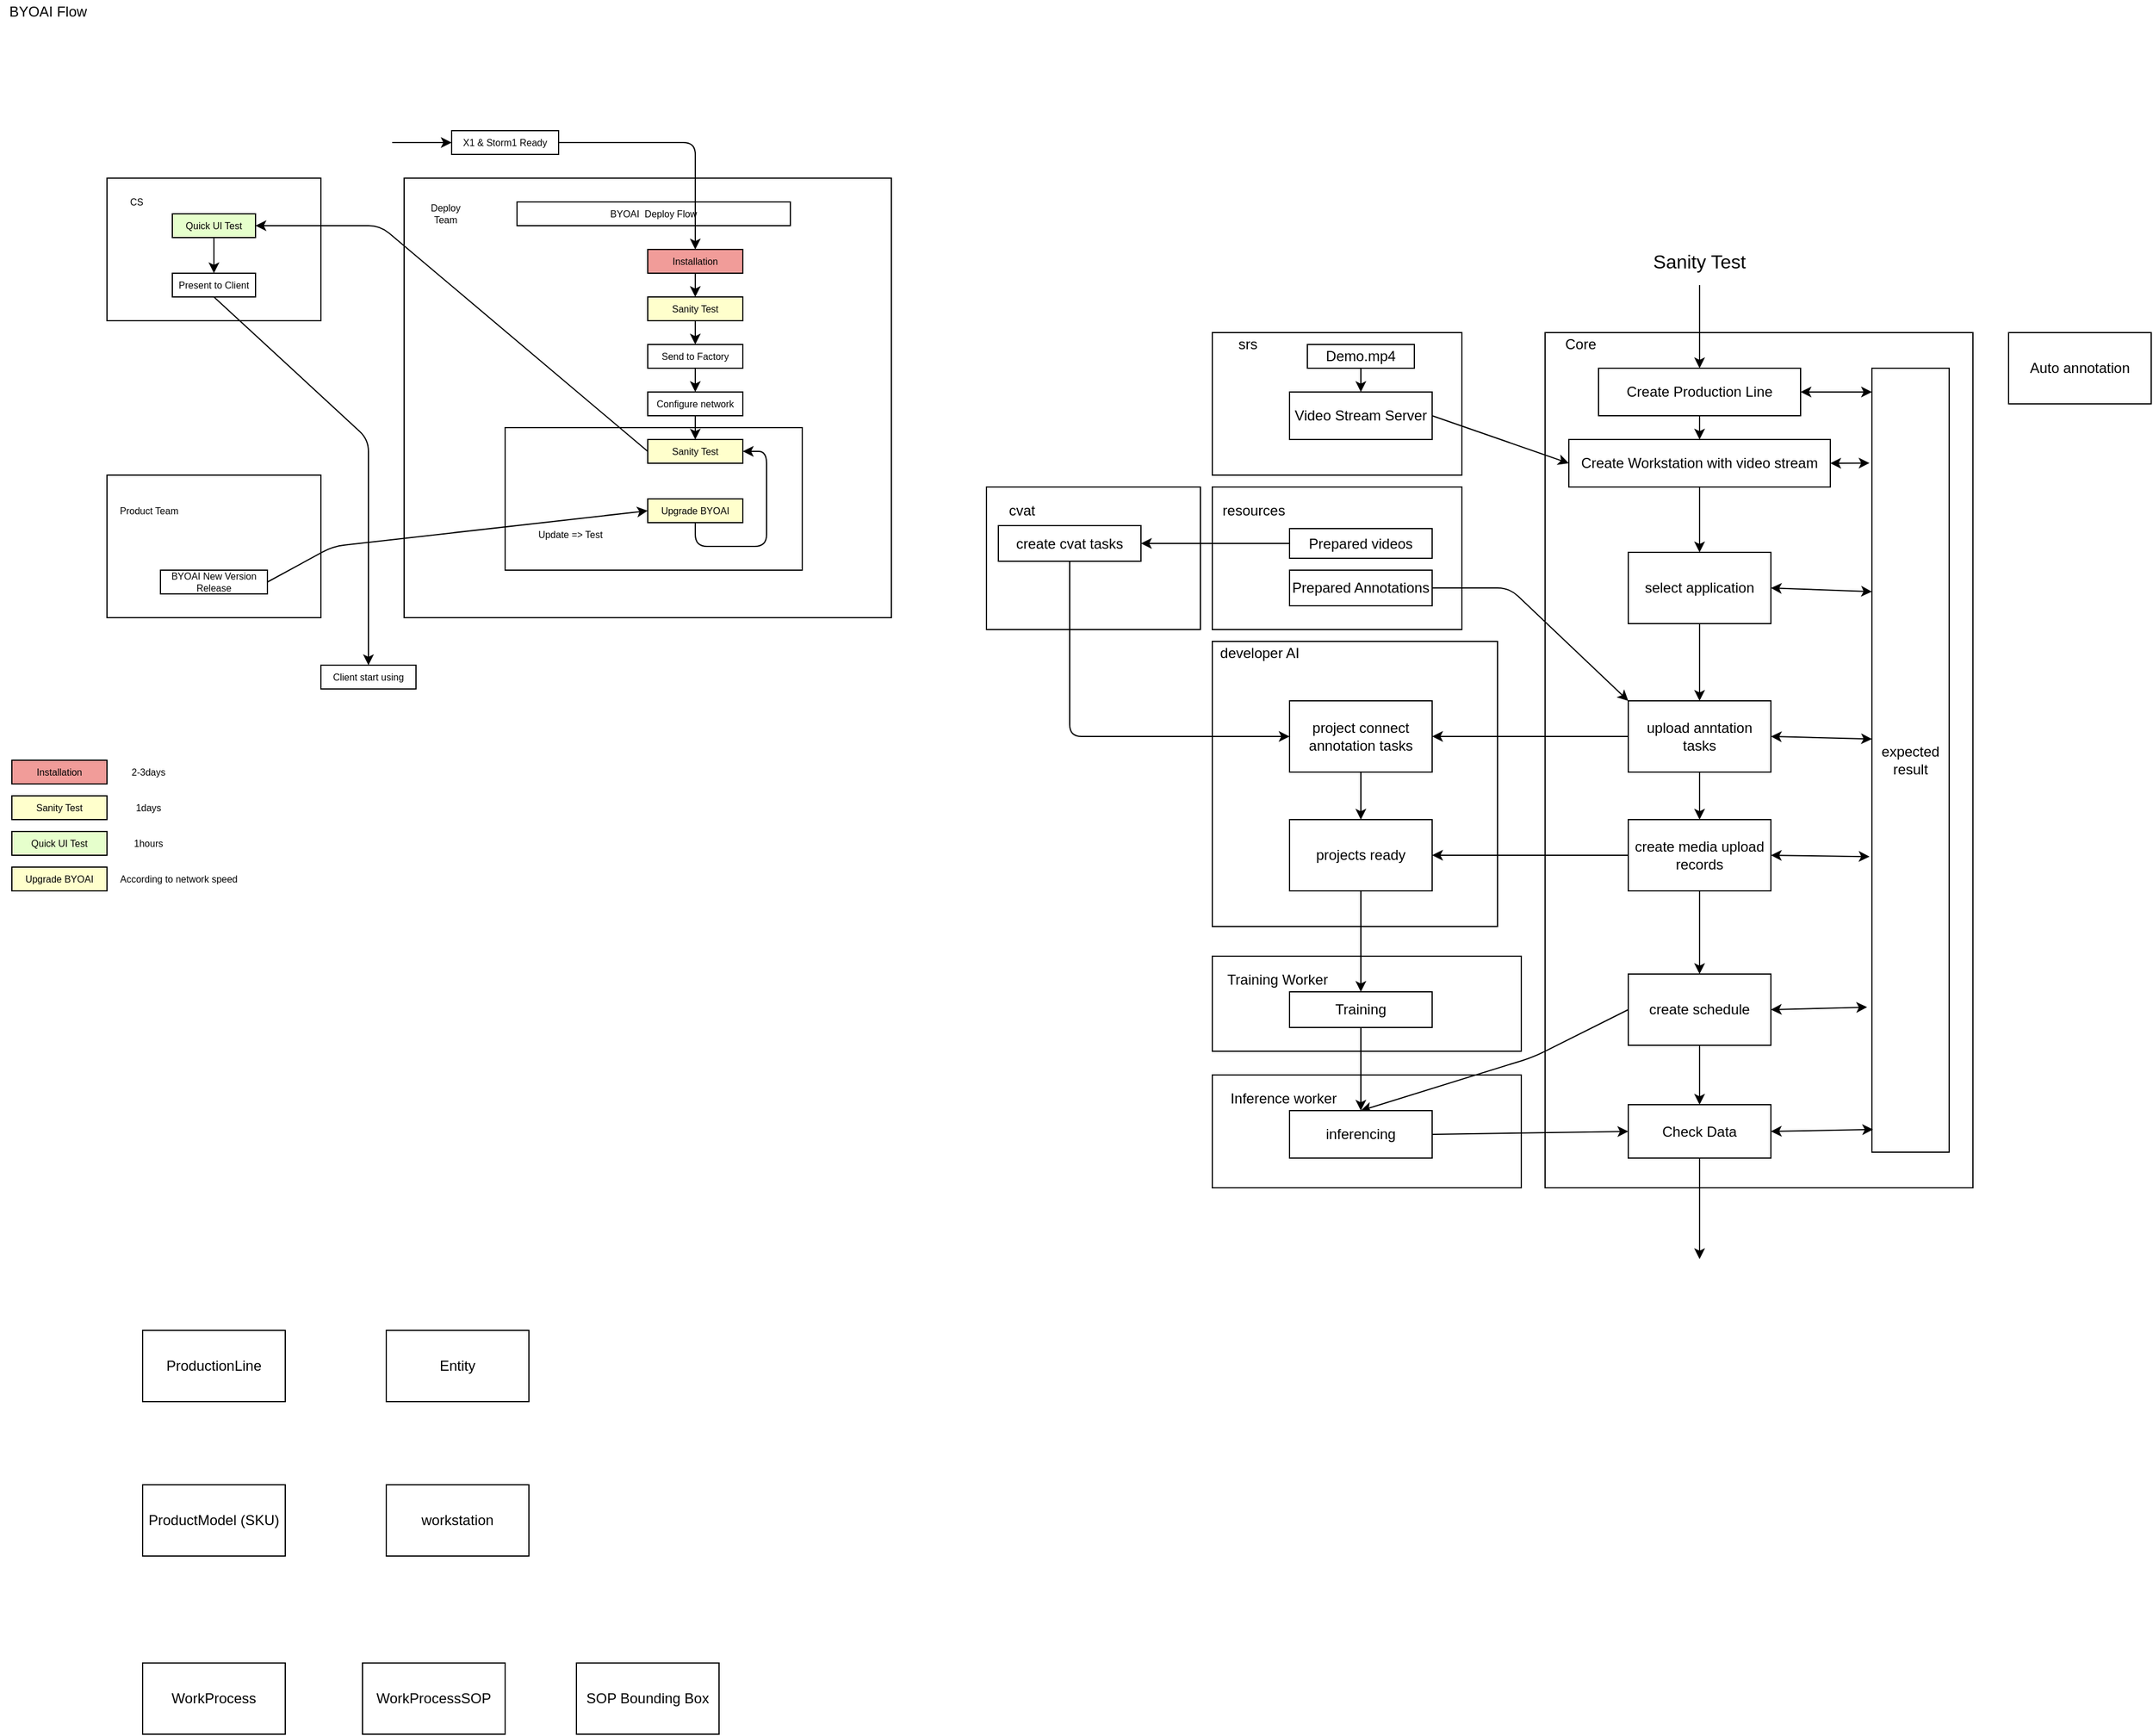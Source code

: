 <mxfile version="14.4.3" type="github">
  <diagram id="EJ-8bm11QLcLi5T-vXhF" name="Page-1">
    <mxGraphModel dx="1550" dy="832" grid="1" gridSize="10" guides="1" tooltips="1" connect="1" arrows="1" fold="1" page="1" pageScale="1" pageWidth="850" pageHeight="1100" math="0" shadow="0">
      <root>
        <mxCell id="0" />
        <mxCell id="1" parent="0" />
        <mxCell id="vZwNGUMptV3ykFQngnNF-58" value="" style="rounded=0;whiteSpace=wrap;html=1;" parent="1" vertex="1">
          <mxGeometry x="1050" y="945" width="260" height="95" as="geometry" />
        </mxCell>
        <mxCell id="vZwNGUMptV3ykFQngnNF-54" value="" style="rounded=0;whiteSpace=wrap;html=1;" parent="1" vertex="1">
          <mxGeometry x="1050" y="845" width="260" height="80" as="geometry" />
        </mxCell>
        <mxCell id="vZwNGUMptV3ykFQngnNF-27" value="" style="rounded=0;whiteSpace=wrap;html=1;" parent="1" vertex="1">
          <mxGeometry x="1050" y="450" width="210" height="120" as="geometry" />
        </mxCell>
        <mxCell id="vZwNGUMptV3ykFQngnNF-18" value="" style="rounded=0;whiteSpace=wrap;html=1;" parent="1" vertex="1">
          <mxGeometry x="1050" y="580" width="240" height="240" as="geometry" />
        </mxCell>
        <mxCell id="vZwNGUMptV3ykFQngnNF-16" value="" style="rounded=0;whiteSpace=wrap;html=1;" parent="1" vertex="1">
          <mxGeometry x="1050" y="320" width="210" height="120" as="geometry" />
        </mxCell>
        <mxCell id="vZwNGUMptV3ykFQngnNF-12" value="" style="rounded=0;whiteSpace=wrap;html=1;" parent="1" vertex="1">
          <mxGeometry x="1330" y="320" width="360" height="720" as="geometry" />
        </mxCell>
        <mxCell id="hkcfiitKyaItqLOflqOH-59" value="" style="rounded=0;whiteSpace=wrap;html=1;fillColor=#FFFFFF;fontSize=8;" parent="1" vertex="1">
          <mxGeometry x="370" y="190" width="410" height="370" as="geometry" />
        </mxCell>
        <mxCell id="hkcfiitKyaItqLOflqOH-52" value="" style="rounded=0;whiteSpace=wrap;html=1;fontSize=8;" parent="1" vertex="1">
          <mxGeometry x="120" y="440" width="180" height="120" as="geometry" />
        </mxCell>
        <mxCell id="hkcfiitKyaItqLOflqOH-48" value="" style="rounded=0;whiteSpace=wrap;html=1;fontSize=8;" parent="1" vertex="1">
          <mxGeometry x="120" y="190" width="180" height="120" as="geometry" />
        </mxCell>
        <mxCell id="hkcfiitKyaItqLOflqOH-45" value="" style="rounded=0;whiteSpace=wrap;html=1;fontSize=8;" parent="1" vertex="1">
          <mxGeometry x="455" y="400" width="250" height="120" as="geometry" />
        </mxCell>
        <mxCell id="hkcfiitKyaItqLOflqOH-1" value="Quick UI Test" style="rounded=0;whiteSpace=wrap;html=1;fontSize=8;fillColor=#E6FFCC;" parent="1" vertex="1">
          <mxGeometry x="175" y="220" width="70" height="20" as="geometry" />
        </mxCell>
        <mxCell id="hkcfiitKyaItqLOflqOH-2" value="BYOAI Flow" style="text;html=1;align=center;verticalAlign=middle;resizable=0;points=[];autosize=1;" parent="1" vertex="1">
          <mxGeometry x="30" y="40" width="80" height="20" as="geometry" />
        </mxCell>
        <mxCell id="hkcfiitKyaItqLOflqOH-3" value="Present to Client" style="rounded=0;whiteSpace=wrap;html=1;fontSize=8;" parent="1" vertex="1">
          <mxGeometry x="175" y="270" width="70" height="20" as="geometry" />
        </mxCell>
        <mxCell id="hkcfiitKyaItqLOflqOH-4" value="" style="endArrow=classic;html=1;exitX=0.5;exitY=1;exitDx=0;exitDy=0;entryX=0.5;entryY=0;entryDx=0;entryDy=0;" parent="1" source="hkcfiitKyaItqLOflqOH-1" target="hkcfiitKyaItqLOflqOH-3" edge="1">
          <mxGeometry width="50" height="50" relative="1" as="geometry">
            <mxPoint x="425" y="270" as="sourcePoint" />
            <mxPoint x="475" y="220" as="targetPoint" />
          </mxGeometry>
        </mxCell>
        <mxCell id="hkcfiitKyaItqLOflqOH-10" value="" style="endArrow=classic;html=1;exitX=0;exitY=0.5;exitDx=0;exitDy=0;entryX=1;entryY=0.5;entryDx=0;entryDy=0;" parent="1" source="hkcfiitKyaItqLOflqOH-27" target="hkcfiitKyaItqLOflqOH-1" edge="1">
          <mxGeometry width="50" height="50" relative="1" as="geometry">
            <mxPoint x="135" y="390" as="sourcePoint" />
            <mxPoint x="265" y="395" as="targetPoint" />
            <Array as="points">
              <mxPoint x="350" y="230" />
            </Array>
          </mxGeometry>
        </mxCell>
        <mxCell id="hkcfiitKyaItqLOflqOH-11" value="BYOAI&amp;nbsp; Deploy Flow" style="rounded=0;whiteSpace=wrap;html=1;fontSize=8;" parent="1" vertex="1">
          <mxGeometry x="465" y="210" width="230" height="20" as="geometry" />
        </mxCell>
        <mxCell id="hkcfiitKyaItqLOflqOH-15" value="Installation" style="rounded=0;whiteSpace=wrap;html=1;fontSize=8;fillColor=#F19C99;" parent="1" vertex="1">
          <mxGeometry x="575" y="250" width="80" height="20" as="geometry" />
        </mxCell>
        <mxCell id="hkcfiitKyaItqLOflqOH-16" value="X1 &amp;amp; Storm1 Ready" style="rounded=0;whiteSpace=wrap;html=1;fontSize=8;" parent="1" vertex="1">
          <mxGeometry x="410" y="150" width="90" height="20" as="geometry" />
        </mxCell>
        <mxCell id="hkcfiitKyaItqLOflqOH-17" value="" style="endArrow=classic;html=1;entryX=0;entryY=0.5;entryDx=0;entryDy=0;fontSize=8;" parent="1" target="hkcfiitKyaItqLOflqOH-16" edge="1">
          <mxGeometry width="50" height="50" relative="1" as="geometry">
            <mxPoint x="360" y="160" as="sourcePoint" />
            <mxPoint x="455" y="450" as="targetPoint" />
          </mxGeometry>
        </mxCell>
        <mxCell id="hkcfiitKyaItqLOflqOH-18" value="" style="endArrow=classic;html=1;exitX=1;exitY=0.5;exitDx=0;exitDy=0;entryX=0.5;entryY=0;entryDx=0;entryDy=0;fontSize=8;" parent="1" source="hkcfiitKyaItqLOflqOH-16" target="hkcfiitKyaItqLOflqOH-15" edge="1">
          <mxGeometry width="50" height="50" relative="1" as="geometry">
            <mxPoint x="405" y="500" as="sourcePoint" />
            <mxPoint x="455" y="450" as="targetPoint" />
            <Array as="points">
              <mxPoint x="615" y="160" />
            </Array>
          </mxGeometry>
        </mxCell>
        <mxCell id="hkcfiitKyaItqLOflqOH-20" value="BYOAI New Version Release" style="rounded=0;whiteSpace=wrap;html=1;fontSize=8;" parent="1" vertex="1">
          <mxGeometry x="165" y="520" width="90" height="20" as="geometry" />
        </mxCell>
        <mxCell id="hkcfiitKyaItqLOflqOH-21" value="" style="endArrow=classic;html=1;exitX=0.5;exitY=1;exitDx=0;exitDy=0;fontSize=8;entryX=0.5;entryY=0;entryDx=0;entryDy=0;" parent="1" source="hkcfiitKyaItqLOflqOH-15" target="hkcfiitKyaItqLOflqOH-22" edge="1">
          <mxGeometry width="50" height="50" relative="1" as="geometry">
            <mxPoint x="405" y="490" as="sourcePoint" />
            <mxPoint x="640" y="370" as="targetPoint" />
            <Array as="points" />
          </mxGeometry>
        </mxCell>
        <mxCell id="hkcfiitKyaItqLOflqOH-22" value="Sanity Test" style="rounded=0;whiteSpace=wrap;html=1;fontSize=8;fillColor=#FFFFCC;" parent="1" vertex="1">
          <mxGeometry x="575" y="290" width="80" height="20" as="geometry" />
        </mxCell>
        <mxCell id="hkcfiitKyaItqLOflqOH-23" value="" style="endArrow=classic;html=1;exitX=0.5;exitY=1;exitDx=0;exitDy=0;fontSize=8;entryX=0.5;entryY=0;entryDx=0;entryDy=0;" parent="1" source="hkcfiitKyaItqLOflqOH-22" target="hkcfiitKyaItqLOflqOH-24" edge="1">
          <mxGeometry width="50" height="50" relative="1" as="geometry">
            <mxPoint x="405" y="490" as="sourcePoint" />
            <mxPoint x="640" y="450" as="targetPoint" />
          </mxGeometry>
        </mxCell>
        <mxCell id="hkcfiitKyaItqLOflqOH-24" value="Send to Factory" style="rounded=0;whiteSpace=wrap;html=1;fontSize=8;" parent="1" vertex="1">
          <mxGeometry x="575" y="330" width="80" height="20" as="geometry" />
        </mxCell>
        <mxCell id="hkcfiitKyaItqLOflqOH-26" value="Configure network" style="rounded=0;whiteSpace=wrap;html=1;fontSize=8;" parent="1" vertex="1">
          <mxGeometry x="575" y="370" width="80" height="20" as="geometry" />
        </mxCell>
        <mxCell id="hkcfiitKyaItqLOflqOH-27" value="Sanity Test" style="rounded=0;whiteSpace=wrap;html=1;fontSize=8;fillColor=#FFFFCC;" parent="1" vertex="1">
          <mxGeometry x="575" y="410" width="80" height="20" as="geometry" />
        </mxCell>
        <mxCell id="hkcfiitKyaItqLOflqOH-29" value="" style="endArrow=classic;html=1;exitX=0.5;exitY=1;exitDx=0;exitDy=0;fontSize=8;entryX=0.5;entryY=0;entryDx=0;entryDy=0;" parent="1" source="hkcfiitKyaItqLOflqOH-24" target="hkcfiitKyaItqLOflqOH-26" edge="1">
          <mxGeometry width="50" height="50" relative="1" as="geometry">
            <mxPoint x="625" y="280" as="sourcePoint" />
            <mxPoint x="665" y="360" as="targetPoint" />
            <Array as="points" />
          </mxGeometry>
        </mxCell>
        <mxCell id="hkcfiitKyaItqLOflqOH-30" value="" style="endArrow=classic;html=1;exitX=0.5;exitY=1;exitDx=0;exitDy=0;fontSize=8;entryX=0.5;entryY=0;entryDx=0;entryDy=0;" parent="1" source="hkcfiitKyaItqLOflqOH-26" target="hkcfiitKyaItqLOflqOH-27" edge="1">
          <mxGeometry width="50" height="50" relative="1" as="geometry">
            <mxPoint x="635" y="290" as="sourcePoint" />
            <mxPoint x="635" y="310" as="targetPoint" />
            <Array as="points" />
          </mxGeometry>
        </mxCell>
        <mxCell id="hkcfiitKyaItqLOflqOH-33" value="Upgrade BYOAI" style="rounded=0;whiteSpace=wrap;html=1;fontSize=8;fillColor=#FFFFCC;" parent="1" vertex="1">
          <mxGeometry x="575" y="460" width="80" height="20" as="geometry" />
        </mxCell>
        <mxCell id="hkcfiitKyaItqLOflqOH-40" value="Client start using" style="rounded=0;whiteSpace=wrap;html=1;fontSize=8;" parent="1" vertex="1">
          <mxGeometry x="300" y="600" width="80" height="20" as="geometry" />
        </mxCell>
        <mxCell id="hkcfiitKyaItqLOflqOH-42" value="" style="endArrow=classic;html=1;fontSize=8;entryX=0;entryY=0.5;entryDx=0;entryDy=0;exitX=1;exitY=0.5;exitDx=0;exitDy=0;" parent="1" source="hkcfiitKyaItqLOflqOH-20" target="hkcfiitKyaItqLOflqOH-33" edge="1">
          <mxGeometry width="50" height="50" relative="1" as="geometry">
            <mxPoint x="535" y="500" as="sourcePoint" />
            <mxPoint x="485" y="540" as="targetPoint" />
            <Array as="points">
              <mxPoint x="310" y="500" />
            </Array>
          </mxGeometry>
        </mxCell>
        <mxCell id="hkcfiitKyaItqLOflqOH-43" value="" style="endArrow=classic;html=1;fontSize=8;exitX=0.5;exitY=1;exitDx=0;exitDy=0;entryX=1;entryY=0.5;entryDx=0;entryDy=0;" parent="1" source="hkcfiitKyaItqLOflqOH-33" target="hkcfiitKyaItqLOflqOH-27" edge="1">
          <mxGeometry width="50" height="50" relative="1" as="geometry">
            <mxPoint x="615" y="550" as="sourcePoint" />
            <mxPoint x="715" y="470" as="targetPoint" />
            <Array as="points">
              <mxPoint x="615" y="500" />
              <mxPoint x="675" y="500" />
              <mxPoint x="675" y="420" />
            </Array>
          </mxGeometry>
        </mxCell>
        <mxCell id="hkcfiitKyaItqLOflqOH-46" value="Update =&amp;gt; Test" style="text;html=1;strokeColor=none;fillColor=none;align=center;verticalAlign=middle;whiteSpace=wrap;rounded=0;fontSize=8;" parent="1" vertex="1">
          <mxGeometry x="475" y="480" width="70" height="20" as="geometry" />
        </mxCell>
        <mxCell id="hkcfiitKyaItqLOflqOH-47" value="" style="endArrow=classic;html=1;fontSize=8;exitX=0.5;exitY=1;exitDx=0;exitDy=0;entryX=0.5;entryY=0;entryDx=0;entryDy=0;" parent="1" source="hkcfiitKyaItqLOflqOH-3" target="hkcfiitKyaItqLOflqOH-40" edge="1">
          <mxGeometry width="50" height="50" relative="1" as="geometry">
            <mxPoint x="425" y="460" as="sourcePoint" />
            <mxPoint x="395" y="470" as="targetPoint" />
            <Array as="points">
              <mxPoint x="340" y="410" />
            </Array>
          </mxGeometry>
        </mxCell>
        <mxCell id="hkcfiitKyaItqLOflqOH-51" value="CS" style="text;html=1;strokeColor=none;fillColor=none;align=center;verticalAlign=middle;whiteSpace=wrap;rounded=0;fontSize=8;" parent="1" vertex="1">
          <mxGeometry x="125" y="200" width="40" height="20" as="geometry" />
        </mxCell>
        <mxCell id="hkcfiitKyaItqLOflqOH-53" value="Product Team" style="text;html=1;strokeColor=none;fillColor=none;align=center;verticalAlign=middle;whiteSpace=wrap;rounded=0;fontSize=8;" parent="1" vertex="1">
          <mxGeometry x="127.5" y="440" width="55" height="60" as="geometry" />
        </mxCell>
        <mxCell id="hkcfiitKyaItqLOflqOH-60" value="Deploy Team" style="text;html=1;strokeColor=none;fillColor=none;align=center;verticalAlign=middle;whiteSpace=wrap;rounded=0;fontSize=8;" parent="1" vertex="1">
          <mxGeometry x="385" y="210" width="40" height="20" as="geometry" />
        </mxCell>
        <mxCell id="hkcfiitKyaItqLOflqOH-71" value="Sanity Test" style="rounded=0;whiteSpace=wrap;html=1;fillColor=#FFFFCC;fontSize=8;" parent="1" vertex="1">
          <mxGeometry x="40" y="710" width="80" height="20" as="geometry" />
        </mxCell>
        <mxCell id="hkcfiitKyaItqLOflqOH-72" value="1days" style="text;html=1;strokeColor=none;fillColor=none;align=center;verticalAlign=middle;whiteSpace=wrap;rounded=0;fontSize=8;" parent="1" vertex="1">
          <mxGeometry x="120" y="710" width="70" height="20" as="geometry" />
        </mxCell>
        <mxCell id="hkcfiitKyaItqLOflqOH-73" value="Installation" style="rounded=0;whiteSpace=wrap;html=1;fontSize=8;fillColor=#F19C99;" parent="1" vertex="1">
          <mxGeometry x="40" y="680" width="80" height="20" as="geometry" />
        </mxCell>
        <mxCell id="hkcfiitKyaItqLOflqOH-75" value="2-3days" style="text;html=1;strokeColor=none;fillColor=none;align=center;verticalAlign=middle;whiteSpace=wrap;rounded=0;fontSize=8;" parent="1" vertex="1">
          <mxGeometry x="120" y="680" width="70" height="20" as="geometry" />
        </mxCell>
        <mxCell id="hkcfiitKyaItqLOflqOH-77" value="Quick UI Test" style="rounded=0;whiteSpace=wrap;html=1;fontSize=8;fillColor=#E6FFCC;" parent="1" vertex="1">
          <mxGeometry x="40" y="740" width="80" height="20" as="geometry" />
        </mxCell>
        <mxCell id="hkcfiitKyaItqLOflqOH-78" value="1hours" style="text;html=1;strokeColor=none;fillColor=none;align=center;verticalAlign=middle;whiteSpace=wrap;rounded=0;fontSize=8;" parent="1" vertex="1">
          <mxGeometry x="120" y="740" width="70" height="20" as="geometry" />
        </mxCell>
        <mxCell id="hkcfiitKyaItqLOflqOH-81" value="Upgrade BYOAI" style="rounded=0;whiteSpace=wrap;html=1;fontSize=8;fillColor=#FFFFCC;" parent="1" vertex="1">
          <mxGeometry x="40" y="770" width="80" height="20" as="geometry" />
        </mxCell>
        <mxCell id="hkcfiitKyaItqLOflqOH-82" value="According to network speed&lt;br&gt;" style="text;html=1;align=center;verticalAlign=middle;resizable=0;points=[];autosize=1;fontSize=8;" parent="1" vertex="1">
          <mxGeometry x="125" y="770" width="110" height="20" as="geometry" />
        </mxCell>
        <mxCell id="j7dGP_cqG3uT99JaC5L6-2" value="Create Production Line" style="rounded=0;whiteSpace=wrap;html=1;" parent="1" vertex="1">
          <mxGeometry x="1375" y="350" width="170" height="40" as="geometry" />
        </mxCell>
        <mxCell id="j7dGP_cqG3uT99JaC5L6-3" value="Create Workstation with video stream" style="rounded=0;whiteSpace=wrap;html=1;" parent="1" vertex="1">
          <mxGeometry x="1350" y="410" width="220" height="40" as="geometry" />
        </mxCell>
        <mxCell id="j7dGP_cqG3uT99JaC5L6-4" value="Video Stream Server" style="whiteSpace=wrap;html=1;" parent="1" vertex="1">
          <mxGeometry x="1115" y="370" width="120" height="40" as="geometry" />
        </mxCell>
        <mxCell id="j7dGP_cqG3uT99JaC5L6-6" value="Demo.mp4" style="rounded=0;whiteSpace=wrap;html=1;" parent="1" vertex="1">
          <mxGeometry x="1130" y="330" width="90" height="20" as="geometry" />
        </mxCell>
        <mxCell id="j7dGP_cqG3uT99JaC5L6-9" value="Auto annotation" style="whiteSpace=wrap;html=1;" parent="1" vertex="1">
          <mxGeometry x="1720" y="320" width="120" height="60" as="geometry" />
        </mxCell>
        <mxCell id="j7dGP_cqG3uT99JaC5L6-12" value="" style="endArrow=classic;html=1;entryX=0.5;entryY=0;entryDx=0;entryDy=0;" parent="1" target="j7dGP_cqG3uT99JaC5L6-2" edge="1">
          <mxGeometry width="50" height="50" relative="1" as="geometry">
            <mxPoint x="1460" y="280" as="sourcePoint" />
            <mxPoint x="1555" y="380" as="targetPoint" />
          </mxGeometry>
        </mxCell>
        <mxCell id="VQ9uZ4kmfVaCbMK-W1Gh-3" value="" style="endArrow=classic;html=1;exitX=0.5;exitY=1;exitDx=0;exitDy=0;entryX=0.5;entryY=0;entryDx=0;entryDy=0;" parent="1" source="j7dGP_cqG3uT99JaC5L6-2" target="j7dGP_cqG3uT99JaC5L6-3" edge="1">
          <mxGeometry width="50" height="50" relative="1" as="geometry">
            <mxPoint x="1470" y="330" as="sourcePoint" />
            <mxPoint x="1470" y="360" as="targetPoint" />
          </mxGeometry>
        </mxCell>
        <mxCell id="VQ9uZ4kmfVaCbMK-W1Gh-5" value="" style="endArrow=classic;html=1;exitX=1;exitY=0.5;exitDx=0;exitDy=0;entryX=0;entryY=0.5;entryDx=0;entryDy=0;" parent="1" source="j7dGP_cqG3uT99JaC5L6-4" target="j7dGP_cqG3uT99JaC5L6-3" edge="1">
          <mxGeometry width="50" height="50" relative="1" as="geometry">
            <mxPoint x="1045" y="410" as="sourcePoint" />
            <mxPoint x="1095" y="360" as="targetPoint" />
          </mxGeometry>
        </mxCell>
        <mxCell id="vZwNGUMptV3ykFQngnNF-1" value="upload anntation tasks" style="rounded=0;whiteSpace=wrap;html=1;" parent="1" vertex="1">
          <mxGeometry x="1400" y="630" width="120" height="60" as="geometry" />
        </mxCell>
        <mxCell id="vZwNGUMptV3ykFQngnNF-68" style="edgeStyle=orthogonalEdgeStyle;rounded=0;orthogonalLoop=1;jettySize=auto;html=1;entryX=0.5;entryY=0;entryDx=0;entryDy=0;" parent="1" source="vZwNGUMptV3ykFQngnNF-4" target="vZwNGUMptV3ykFQngnNF-42" edge="1">
          <mxGeometry relative="1" as="geometry" />
        </mxCell>
        <mxCell id="vZwNGUMptV3ykFQngnNF-4" value="project connect annotation tasks" style="rounded=0;whiteSpace=wrap;html=1;" parent="1" vertex="1">
          <mxGeometry x="1115" y="630" width="120" height="60" as="geometry" />
        </mxCell>
        <mxCell id="vZwNGUMptV3ykFQngnNF-6" value="create schedule" style="rounded=0;whiteSpace=wrap;html=1;" parent="1" vertex="1">
          <mxGeometry x="1400" y="860" width="120" height="60" as="geometry" />
        </mxCell>
        <mxCell id="vZwNGUMptV3ykFQngnNF-7" value="" style="endArrow=classic;html=1;exitX=0.5;exitY=1;exitDx=0;exitDy=0;entryX=0.5;entryY=0;entryDx=0;entryDy=0;" parent="1" source="vZwNGUMptV3ykFQngnNF-32" target="vZwNGUMptV3ykFQngnNF-1" edge="1">
          <mxGeometry width="50" height="50" relative="1" as="geometry">
            <mxPoint x="1495" y="530" as="sourcePoint" />
            <mxPoint x="1545" y="480" as="targetPoint" />
          </mxGeometry>
        </mxCell>
        <mxCell id="vZwNGUMptV3ykFQngnNF-8" value="expected result" style="rounded=0;whiteSpace=wrap;html=1;" parent="1" vertex="1">
          <mxGeometry x="1605" y="350" width="65" height="660" as="geometry" />
        </mxCell>
        <mxCell id="vZwNGUMptV3ykFQngnNF-9" value="create media upload records" style="whiteSpace=wrap;html=1;" parent="1" vertex="1">
          <mxGeometry x="1400" y="730" width="120" height="60" as="geometry" />
        </mxCell>
        <mxCell id="vZwNGUMptV3ykFQngnNF-10" value="" style="endArrow=classic;startArrow=classic;html=1;exitX=1;exitY=0.5;exitDx=0;exitDy=0;" parent="1" source="j7dGP_cqG3uT99JaC5L6-2" edge="1">
          <mxGeometry width="50" height="50" relative="1" as="geometry">
            <mxPoint x="1495" y="520" as="sourcePoint" />
            <mxPoint x="1605" y="370" as="targetPoint" />
          </mxGeometry>
        </mxCell>
        <mxCell id="vZwNGUMptV3ykFQngnNF-13" value="" style="endArrow=classic;startArrow=classic;html=1;exitX=1;exitY=0.5;exitDx=0;exitDy=0;entryX=-0.031;entryY=0.121;entryDx=0;entryDy=0;entryPerimeter=0;" parent="1" source="j7dGP_cqG3uT99JaC5L6-3" target="vZwNGUMptV3ykFQngnNF-8" edge="1">
          <mxGeometry width="50" height="50" relative="1" as="geometry">
            <mxPoint x="1495" y="520" as="sourcePoint" />
            <mxPoint x="1545" y="470" as="targetPoint" />
          </mxGeometry>
        </mxCell>
        <mxCell id="vZwNGUMptV3ykFQngnNF-15" value="Core" style="text;html=1;strokeColor=none;fillColor=none;align=center;verticalAlign=middle;whiteSpace=wrap;rounded=0;" parent="1" vertex="1">
          <mxGeometry x="1340" y="320" width="40" height="20" as="geometry" />
        </mxCell>
        <mxCell id="vZwNGUMptV3ykFQngnNF-17" value="srs" style="text;html=1;strokeColor=none;fillColor=none;align=center;verticalAlign=middle;whiteSpace=wrap;rounded=0;" parent="1" vertex="1">
          <mxGeometry x="1060" y="320" width="40" height="20" as="geometry" />
        </mxCell>
        <mxCell id="vZwNGUMptV3ykFQngnNF-19" value="developer AI&lt;br&gt;" style="text;html=1;strokeColor=none;fillColor=none;align=center;verticalAlign=middle;whiteSpace=wrap;rounded=0;" parent="1" vertex="1">
          <mxGeometry x="1050" y="580" width="80" height="20" as="geometry" />
        </mxCell>
        <mxCell id="vZwNGUMptV3ykFQngnNF-20" value="" style="rounded=0;whiteSpace=wrap;html=1;" parent="1" vertex="1">
          <mxGeometry x="860" y="450" width="180" height="120" as="geometry" />
        </mxCell>
        <mxCell id="vZwNGUMptV3ykFQngnNF-21" value="cvat" style="text;html=1;strokeColor=none;fillColor=none;align=center;verticalAlign=middle;whiteSpace=wrap;rounded=0;" parent="1" vertex="1">
          <mxGeometry x="870" y="460" width="40" height="20" as="geometry" />
        </mxCell>
        <mxCell id="vZwNGUMptV3ykFQngnNF-22" value="Prepared videos" style="whiteSpace=wrap;html=1;" parent="1" vertex="1">
          <mxGeometry x="1115" y="485" width="120" height="25" as="geometry" />
        </mxCell>
        <mxCell id="vZwNGUMptV3ykFQngnNF-23" value="create cvat tasks" style="rounded=0;whiteSpace=wrap;html=1;" parent="1" vertex="1">
          <mxGeometry x="870" y="482.5" width="120" height="30" as="geometry" />
        </mxCell>
        <mxCell id="vZwNGUMptV3ykFQngnNF-25" value="" style="endArrow=classic;startArrow=classic;html=1;exitX=1;exitY=0.5;exitDx=0;exitDy=0;entryX=0;entryY=0.473;entryDx=0;entryDy=0;entryPerimeter=0;" parent="1" source="vZwNGUMptV3ykFQngnNF-1" target="vZwNGUMptV3ykFQngnNF-8" edge="1">
          <mxGeometry width="50" height="50" relative="1" as="geometry">
            <mxPoint x="1580" y="440" as="sourcePoint" />
            <mxPoint x="1615.715" y="438.95" as="targetPoint" />
          </mxGeometry>
        </mxCell>
        <mxCell id="vZwNGUMptV3ykFQngnNF-26" value="" style="endArrow=classic;startArrow=classic;html=1;exitX=1;exitY=0.5;exitDx=0;exitDy=0;entryX=-0.031;entryY=0.623;entryDx=0;entryDy=0;entryPerimeter=0;" parent="1" source="vZwNGUMptV3ykFQngnNF-9" target="vZwNGUMptV3ykFQngnNF-8" edge="1">
          <mxGeometry width="50" height="50" relative="1" as="geometry">
            <mxPoint x="1530" y="520" as="sourcePoint" />
            <mxPoint x="1615" y="518" as="targetPoint" />
          </mxGeometry>
        </mxCell>
        <mxCell id="vZwNGUMptV3ykFQngnNF-28" value="resources" style="text;html=1;strokeColor=none;fillColor=none;align=center;verticalAlign=middle;whiteSpace=wrap;rounded=0;" parent="1" vertex="1">
          <mxGeometry x="1060" y="460" width="50" height="20" as="geometry" />
        </mxCell>
        <mxCell id="vZwNGUMptV3ykFQngnNF-29" value="Prepared Annotations" style="rounded=0;whiteSpace=wrap;html=1;" parent="1" vertex="1">
          <mxGeometry x="1115" y="520" width="120" height="30" as="geometry" />
        </mxCell>
        <mxCell id="vZwNGUMptV3ykFQngnNF-30" value="" style="endArrow=classic;html=1;exitX=0;exitY=0.5;exitDx=0;exitDy=0;entryX=1;entryY=0.5;entryDx=0;entryDy=0;" parent="1" source="vZwNGUMptV3ykFQngnNF-22" target="vZwNGUMptV3ykFQngnNF-23" edge="1">
          <mxGeometry width="50" height="50" relative="1" as="geometry">
            <mxPoint x="1320" y="610" as="sourcePoint" />
            <mxPoint x="1370" y="560" as="targetPoint" />
            <Array as="points" />
          </mxGeometry>
        </mxCell>
        <mxCell id="vZwNGUMptV3ykFQngnNF-32" value="select application" style="rounded=0;whiteSpace=wrap;html=1;" parent="1" vertex="1">
          <mxGeometry x="1400" y="505" width="120" height="60" as="geometry" />
        </mxCell>
        <mxCell id="vZwNGUMptV3ykFQngnNF-33" value="" style="endArrow=classic;html=1;exitX=0.5;exitY=1;exitDx=0;exitDy=0;entryX=0.5;entryY=0;entryDx=0;entryDy=0;" parent="1" source="j7dGP_cqG3uT99JaC5L6-3" target="vZwNGUMptV3ykFQngnNF-32" edge="1">
          <mxGeometry width="50" height="50" relative="1" as="geometry">
            <mxPoint x="1460" y="450" as="sourcePoint" />
            <mxPoint x="1460" y="580" as="targetPoint" />
          </mxGeometry>
        </mxCell>
        <mxCell id="vZwNGUMptV3ykFQngnNF-35" value="" style="endArrow=classic;startArrow=classic;html=1;exitX=1;exitY=0.5;exitDx=0;exitDy=0;entryX=0;entryY=0.285;entryDx=0;entryDy=0;entryPerimeter=0;" parent="1" source="vZwNGUMptV3ykFQngnNF-32" target="vZwNGUMptV3ykFQngnNF-8" edge="1">
          <mxGeometry width="50" height="50" relative="1" as="geometry">
            <mxPoint x="1320" y="610" as="sourcePoint" />
            <mxPoint x="1604" y="500" as="targetPoint" />
          </mxGeometry>
        </mxCell>
        <mxCell id="vZwNGUMptV3ykFQngnNF-36" value="" style="endArrow=classic;html=1;exitX=0.5;exitY=1;exitDx=0;exitDy=0;entryX=0;entryY=0.5;entryDx=0;entryDy=0;" parent="1" source="vZwNGUMptV3ykFQngnNF-23" target="vZwNGUMptV3ykFQngnNF-4" edge="1">
          <mxGeometry width="50" height="50" relative="1" as="geometry">
            <mxPoint x="1320" y="610" as="sourcePoint" />
            <mxPoint x="1370" y="560" as="targetPoint" />
            <Array as="points">
              <mxPoint x="930" y="660" />
            </Array>
          </mxGeometry>
        </mxCell>
        <mxCell id="vZwNGUMptV3ykFQngnNF-39" value="" style="endArrow=classic;html=1;exitX=0;exitY=0.5;exitDx=0;exitDy=0;entryX=1;entryY=0.5;entryDx=0;entryDy=0;" parent="1" source="vZwNGUMptV3ykFQngnNF-1" target="vZwNGUMptV3ykFQngnNF-4" edge="1">
          <mxGeometry width="50" height="50" relative="1" as="geometry">
            <mxPoint x="1320" y="610" as="sourcePoint" />
            <mxPoint x="1370" y="560" as="targetPoint" />
          </mxGeometry>
        </mxCell>
        <mxCell id="vZwNGUMptV3ykFQngnNF-41" value="" style="endArrow=classic;html=1;exitX=0.5;exitY=1;exitDx=0;exitDy=0;entryX=0.5;entryY=0;entryDx=0;entryDy=0;" parent="1" source="vZwNGUMptV3ykFQngnNF-1" target="vZwNGUMptV3ykFQngnNF-9" edge="1">
          <mxGeometry width="50" height="50" relative="1" as="geometry">
            <mxPoint x="1470" y="550" as="sourcePoint" />
            <mxPoint x="1470" y="590" as="targetPoint" />
          </mxGeometry>
        </mxCell>
        <mxCell id="vZwNGUMptV3ykFQngnNF-42" value="projects ready" style="rounded=0;whiteSpace=wrap;html=1;" parent="1" vertex="1">
          <mxGeometry x="1115" y="730" width="120" height="60" as="geometry" />
        </mxCell>
        <mxCell id="vZwNGUMptV3ykFQngnNF-43" value="" style="endArrow=classic;html=1;exitX=0.5;exitY=1;exitDx=0;exitDy=0;entryX=0.5;entryY=0;entryDx=0;entryDy=0;" parent="1" source="vZwNGUMptV3ykFQngnNF-42" target="vZwNGUMptV3ykFQngnNF-56" edge="1">
          <mxGeometry width="50" height="50" relative="1" as="geometry">
            <mxPoint x="1320" y="610" as="sourcePoint" />
            <mxPoint x="1175" y="840" as="targetPoint" />
          </mxGeometry>
        </mxCell>
        <mxCell id="vZwNGUMptV3ykFQngnNF-47" value="Check Data" style="rounded=0;whiteSpace=wrap;html=1;" parent="1" vertex="1">
          <mxGeometry x="1400" y="970" width="120" height="45" as="geometry" />
        </mxCell>
        <mxCell id="vZwNGUMptV3ykFQngnNF-48" value="" style="endArrow=classic;html=1;exitX=0.5;exitY=1;exitDx=0;exitDy=0;entryX=0.5;entryY=0;entryDx=0;entryDy=0;" parent="1" source="vZwNGUMptV3ykFQngnNF-9" target="vZwNGUMptV3ykFQngnNF-6" edge="1">
          <mxGeometry width="50" height="50" relative="1" as="geometry">
            <mxPoint x="1470" y="620" as="sourcePoint" />
            <mxPoint x="1470" y="640" as="targetPoint" />
          </mxGeometry>
        </mxCell>
        <mxCell id="vZwNGUMptV3ykFQngnNF-49" value="" style="endArrow=classic;html=1;exitX=0.5;exitY=1;exitDx=0;exitDy=0;entryX=0.5;entryY=0;entryDx=0;entryDy=0;" parent="1" source="vZwNGUMptV3ykFQngnNF-6" target="vZwNGUMptV3ykFQngnNF-47" edge="1">
          <mxGeometry width="50" height="50" relative="1" as="geometry">
            <mxPoint x="1470" y="700" as="sourcePoint" />
            <mxPoint x="1470" y="720" as="targetPoint" />
          </mxGeometry>
        </mxCell>
        <mxCell id="vZwNGUMptV3ykFQngnNF-50" value="" style="endArrow=classic;html=1;exitX=0;exitY=0.5;exitDx=0;exitDy=0;entryX=0.5;entryY=0;entryDx=0;entryDy=0;" parent="1" source="vZwNGUMptV3ykFQngnNF-6" target="vZwNGUMptV3ykFQngnNF-60" edge="1">
          <mxGeometry width="50" height="50" relative="1" as="geometry">
            <mxPoint x="1350" y="720" as="sourcePoint" />
            <mxPoint x="1270" y="960" as="targetPoint" />
            <Array as="points">
              <mxPoint x="1320" y="930" />
            </Array>
          </mxGeometry>
        </mxCell>
        <mxCell id="vZwNGUMptV3ykFQngnNF-51" value="" style="endArrow=classic;html=1;exitX=0.5;exitY=1;exitDx=0;exitDy=0;entryX=0.5;entryY=0;entryDx=0;entryDy=0;" parent="1" source="vZwNGUMptV3ykFQngnNF-56" target="vZwNGUMptV3ykFQngnNF-60" edge="1">
          <mxGeometry width="50" height="50" relative="1" as="geometry">
            <mxPoint x="1175" y="925" as="sourcePoint" />
            <mxPoint x="1175" y="1015" as="targetPoint" />
            <Array as="points" />
          </mxGeometry>
        </mxCell>
        <mxCell id="vZwNGUMptV3ykFQngnNF-53" value="" style="endArrow=classic;html=1;exitX=1;exitY=0.5;exitDx=0;exitDy=0;entryX=0;entryY=0.5;entryDx=0;entryDy=0;" parent="1" source="vZwNGUMptV3ykFQngnNF-60" target="vZwNGUMptV3ykFQngnNF-47" edge="1">
          <mxGeometry width="50" height="50" relative="1" as="geometry">
            <mxPoint x="1330" y="990" as="sourcePoint" />
            <mxPoint x="1400" y="790" as="targetPoint" />
            <Array as="points" />
          </mxGeometry>
        </mxCell>
        <mxCell id="vZwNGUMptV3ykFQngnNF-55" value="Training Worker" style="text;html=1;strokeColor=none;fillColor=none;align=center;verticalAlign=middle;whiteSpace=wrap;rounded=0;" parent="1" vertex="1">
          <mxGeometry x="1060" y="855" width="90" height="20" as="geometry" />
        </mxCell>
        <mxCell id="vZwNGUMptV3ykFQngnNF-56" value="Training" style="rounded=0;whiteSpace=wrap;html=1;" parent="1" vertex="1">
          <mxGeometry x="1115" y="875" width="120" height="30" as="geometry" />
        </mxCell>
        <mxCell id="vZwNGUMptV3ykFQngnNF-59" value="Inference worker" style="text;html=1;strokeColor=none;fillColor=none;align=center;verticalAlign=middle;whiteSpace=wrap;rounded=0;" parent="1" vertex="1">
          <mxGeometry x="1060" y="955" width="100" height="20" as="geometry" />
        </mxCell>
        <mxCell id="vZwNGUMptV3ykFQngnNF-60" value="inferencing" style="rounded=0;whiteSpace=wrap;html=1;" parent="1" vertex="1">
          <mxGeometry x="1115" y="975" width="120" height="40" as="geometry" />
        </mxCell>
        <mxCell id="vZwNGUMptV3ykFQngnNF-61" value="" style="endArrow=classic;html=1;entryX=0;entryY=0;entryDx=0;entryDy=0;exitX=1;exitY=0.5;exitDx=0;exitDy=0;" parent="1" source="vZwNGUMptV3ykFQngnNF-29" target="vZwNGUMptV3ykFQngnNF-1" edge="1">
          <mxGeometry width="50" height="50" relative="1" as="geometry">
            <mxPoint x="1240" y="535" as="sourcePoint" />
            <mxPoint x="1400" y="660" as="targetPoint" />
            <Array as="points">
              <mxPoint x="1300" y="535" />
            </Array>
          </mxGeometry>
        </mxCell>
        <mxCell id="vZwNGUMptV3ykFQngnNF-65" value="" style="endArrow=classic;html=1;exitX=0;exitY=0.5;exitDx=0;exitDy=0;entryX=1;entryY=0.5;entryDx=0;entryDy=0;" parent="1" source="vZwNGUMptV3ykFQngnNF-9" target="vZwNGUMptV3ykFQngnNF-42" edge="1">
          <mxGeometry width="50" height="50" relative="1" as="geometry">
            <mxPoint x="1300" y="710" as="sourcePoint" />
            <mxPoint x="1350" y="660" as="targetPoint" />
          </mxGeometry>
        </mxCell>
        <mxCell id="vZwNGUMptV3ykFQngnNF-66" value="" style="endArrow=classic;startArrow=classic;html=1;exitX=1;exitY=0.5;exitDx=0;exitDy=0;entryX=-0.062;entryY=0.815;entryDx=0;entryDy=0;entryPerimeter=0;" parent="1" source="vZwNGUMptV3ykFQngnNF-6" target="vZwNGUMptV3ykFQngnNF-8" edge="1">
          <mxGeometry width="50" height="50" relative="1" as="geometry">
            <mxPoint x="1530" y="770" as="sourcePoint" />
            <mxPoint x="1612.985" y="771.18" as="targetPoint" />
          </mxGeometry>
        </mxCell>
        <mxCell id="vZwNGUMptV3ykFQngnNF-67" value="" style="endArrow=classic;startArrow=classic;html=1;exitX=1;exitY=0.5;exitDx=0;exitDy=0;entryX=0.015;entryY=0.971;entryDx=0;entryDy=0;entryPerimeter=0;" parent="1" source="vZwNGUMptV3ykFQngnNF-47" target="vZwNGUMptV3ykFQngnNF-8" edge="1">
          <mxGeometry width="50" height="50" relative="1" as="geometry">
            <mxPoint x="1530" y="900" as="sourcePoint" />
            <mxPoint x="1610.97" y="897.9" as="targetPoint" />
          </mxGeometry>
        </mxCell>
        <mxCell id="vZwNGUMptV3ykFQngnNF-69" value="" style="endArrow=classic;html=1;exitX=0.5;exitY=1;exitDx=0;exitDy=0;" parent="1" source="vZwNGUMptV3ykFQngnNF-47" edge="1">
          <mxGeometry width="50" height="50" relative="1" as="geometry">
            <mxPoint x="1300" y="910" as="sourcePoint" />
            <mxPoint x="1460" y="1100" as="targetPoint" />
          </mxGeometry>
        </mxCell>
        <mxCell id="vZwNGUMptV3ykFQngnNF-70" value="&lt;font style=&quot;font-size: 16px&quot;&gt;Sanity Test&lt;/font&gt;" style="text;html=1;strokeColor=none;fillColor=none;align=center;verticalAlign=middle;whiteSpace=wrap;rounded=0;" parent="1" vertex="1">
          <mxGeometry x="1410" y="250" width="100" height="20" as="geometry" />
        </mxCell>
        <mxCell id="vZwNGUMptV3ykFQngnNF-71" value="" style="endArrow=classic;html=1;exitX=0.5;exitY=1;exitDx=0;exitDy=0;entryX=0.5;entryY=0;entryDx=0;entryDy=0;" parent="1" source="j7dGP_cqG3uT99JaC5L6-6" target="j7dGP_cqG3uT99JaC5L6-4" edge="1">
          <mxGeometry width="50" height="50" relative="1" as="geometry">
            <mxPoint x="1260" y="680" as="sourcePoint" />
            <mxPoint x="1310" y="630" as="targetPoint" />
          </mxGeometry>
        </mxCell>
        <mxCell id="rSGHDeVhnSgzoMN0RiB1-2" value="workstation" style="rounded=0;whiteSpace=wrap;html=1;" vertex="1" parent="1">
          <mxGeometry x="355" y="1290" width="120" height="60" as="geometry" />
        </mxCell>
        <mxCell id="rSGHDeVhnSgzoMN0RiB1-3" value="ProductionLine" style="whiteSpace=wrap;html=1;" vertex="1" parent="1">
          <mxGeometry x="150" y="1160" width="120" height="60" as="geometry" />
        </mxCell>
        <mxCell id="rSGHDeVhnSgzoMN0RiB1-4" value="ProductModel (SKU)" style="whiteSpace=wrap;html=1;" vertex="1" parent="1">
          <mxGeometry x="150" y="1290" width="120" height="60" as="geometry" />
        </mxCell>
        <mxCell id="rSGHDeVhnSgzoMN0RiB1-5" value="SOP Bounding Box" style="whiteSpace=wrap;html=1;" vertex="1" parent="1">
          <mxGeometry x="515" y="1440" width="120" height="60" as="geometry" />
        </mxCell>
        <mxCell id="rSGHDeVhnSgzoMN0RiB1-6" value="WorkProcess" style="whiteSpace=wrap;html=1;" vertex="1" parent="1">
          <mxGeometry x="150" y="1440" width="120" height="60" as="geometry" />
        </mxCell>
        <mxCell id="rSGHDeVhnSgzoMN0RiB1-7" value="WorkProcessSOP" style="whiteSpace=wrap;html=1;" vertex="1" parent="1">
          <mxGeometry x="335" y="1440" width="120" height="60" as="geometry" />
        </mxCell>
        <mxCell id="rSGHDeVhnSgzoMN0RiB1-8" value="Entity" style="rounded=0;whiteSpace=wrap;html=1;" vertex="1" parent="1">
          <mxGeometry x="355" y="1160" width="120" height="60" as="geometry" />
        </mxCell>
      </root>
    </mxGraphModel>
  </diagram>
</mxfile>
